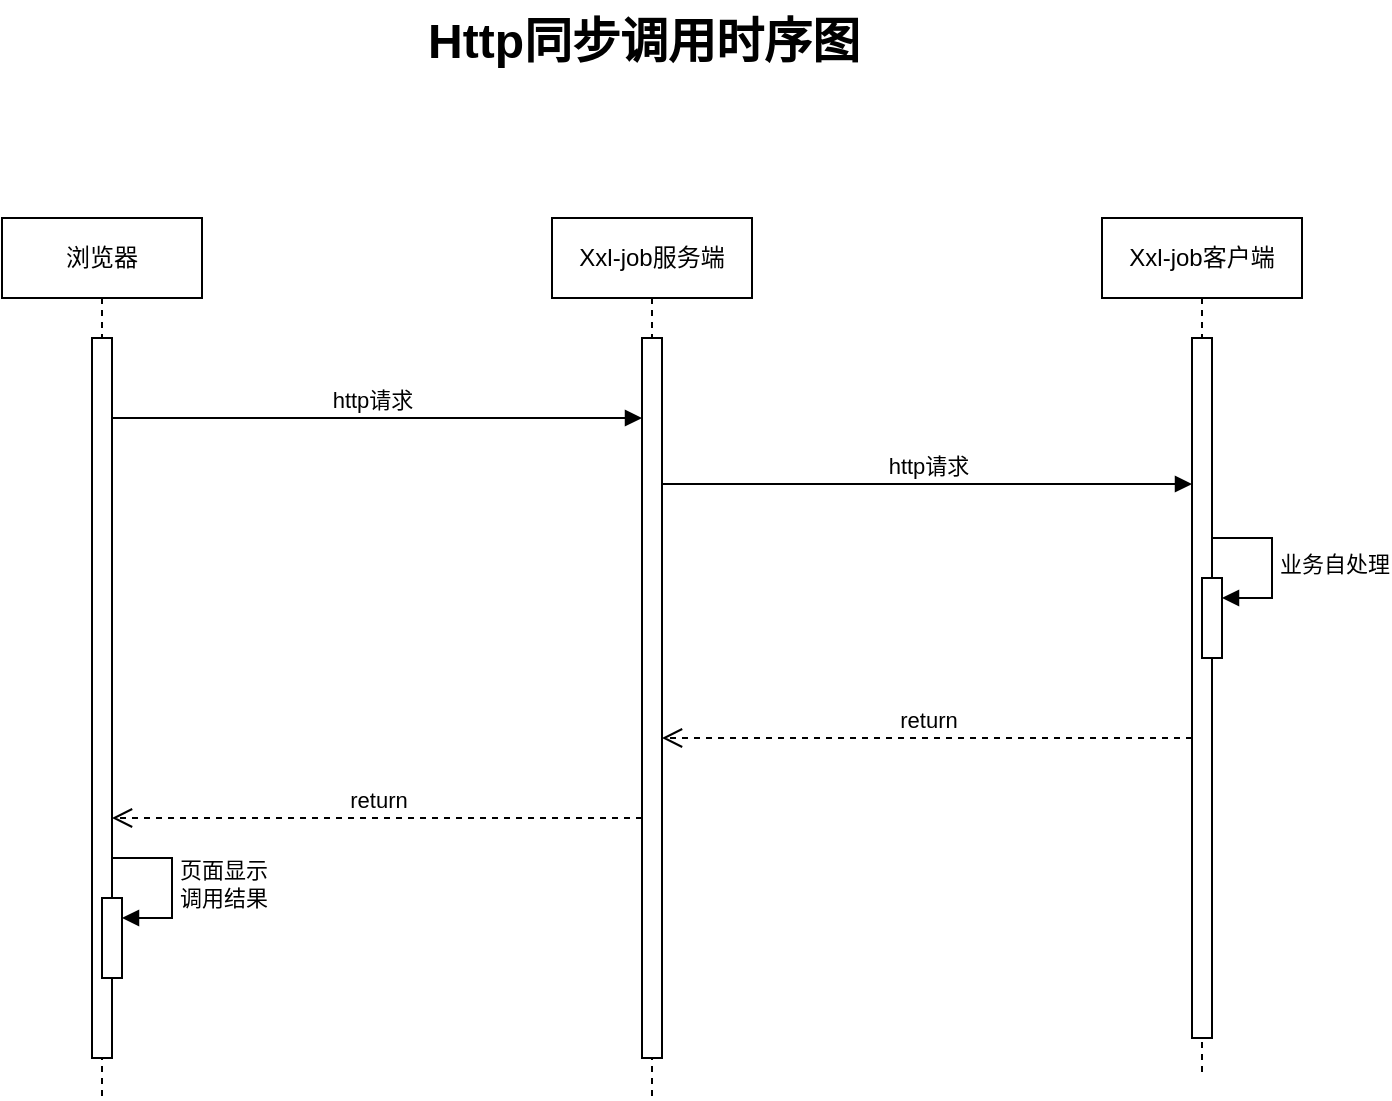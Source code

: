 <mxfile version="26.0.9" pages="2">
  <diagram name="http调用" id="JwSms51JBw6JhzrbPlSs">
    <mxGraphModel dx="2109" dy="999" grid="0" gridSize="10" guides="1" tooltips="1" connect="1" arrows="1" fold="1" page="0" pageScale="1" pageWidth="1169" pageHeight="827" math="0" shadow="0">
      <root>
        <mxCell id="0" />
        <mxCell id="1" parent="0" />
        <mxCell id="a6cnmKh8thnp6YNPeJpb-1" value="Xxl-job服务端" style="shape=umlLifeline;perimeter=lifelinePerimeter;whiteSpace=wrap;html=1;container=1;dropTarget=0;collapsible=0;recursiveResize=0;outlineConnect=0;portConstraint=eastwest;newEdgeStyle={&quot;curved&quot;:0,&quot;rounded&quot;:0};" parent="1" vertex="1">
          <mxGeometry x="260" y="200" width="100" height="440" as="geometry" />
        </mxCell>
        <mxCell id="a6cnmKh8thnp6YNPeJpb-3" value="" style="html=1;points=[[0,0,0,0,5],[0,1,0,0,-5],[1,0,0,0,5],[1,1,0,0,-5]];perimeter=orthogonalPerimeter;outlineConnect=0;targetShapes=umlLifeline;portConstraint=eastwest;newEdgeStyle={&quot;curved&quot;:0,&quot;rounded&quot;:0};" parent="a6cnmKh8thnp6YNPeJpb-1" vertex="1">
          <mxGeometry x="45" y="60" width="10" height="360" as="geometry" />
        </mxCell>
        <mxCell id="a6cnmKh8thnp6YNPeJpb-2" value="Xxl-job客户端" style="shape=umlLifeline;perimeter=lifelinePerimeter;whiteSpace=wrap;html=1;container=1;dropTarget=0;collapsible=0;recursiveResize=0;outlineConnect=0;portConstraint=eastwest;newEdgeStyle={&quot;curved&quot;:0,&quot;rounded&quot;:0};" parent="1" vertex="1">
          <mxGeometry x="535" y="200" width="100" height="430" as="geometry" />
        </mxCell>
        <mxCell id="a6cnmKh8thnp6YNPeJpb-4" value="" style="html=1;points=[[0,0,0,0,5],[0,1,0,0,-5],[1,0,0,0,5],[1,1,0,0,-5]];perimeter=orthogonalPerimeter;outlineConnect=0;targetShapes=umlLifeline;portConstraint=eastwest;newEdgeStyle={&quot;curved&quot;:0,&quot;rounded&quot;:0};" parent="a6cnmKh8thnp6YNPeJpb-2" vertex="1">
          <mxGeometry x="45" y="60" width="10" height="350" as="geometry" />
        </mxCell>
        <mxCell id="a6cnmKh8thnp6YNPeJpb-7" value="" style="html=1;points=[[0,0,0,0,5],[0,1,0,0,-5],[1,0,0,0,5],[1,1,0,0,-5]];perimeter=orthogonalPerimeter;outlineConnect=0;targetShapes=umlLifeline;portConstraint=eastwest;newEdgeStyle={&quot;curved&quot;:0,&quot;rounded&quot;:0};" parent="a6cnmKh8thnp6YNPeJpb-2" vertex="1">
          <mxGeometry x="50" y="180" width="10" height="40" as="geometry" />
        </mxCell>
        <mxCell id="a6cnmKh8thnp6YNPeJpb-8" value="业务自处理" style="html=1;align=left;spacingLeft=2;endArrow=block;rounded=0;edgeStyle=orthogonalEdgeStyle;curved=0;rounded=0;" parent="a6cnmKh8thnp6YNPeJpb-2" target="a6cnmKh8thnp6YNPeJpb-7" edge="1">
          <mxGeometry relative="1" as="geometry">
            <mxPoint x="55" y="160" as="sourcePoint" />
            <Array as="points">
              <mxPoint x="85" y="190" />
            </Array>
          </mxGeometry>
        </mxCell>
        <mxCell id="a6cnmKh8thnp6YNPeJpb-6" value="http请求" style="html=1;verticalAlign=bottom;endArrow=block;curved=0;rounded=0;" parent="1" edge="1">
          <mxGeometry width="80" relative="1" as="geometry">
            <mxPoint x="315" y="333" as="sourcePoint" />
            <mxPoint x="580" y="333" as="targetPoint" />
          </mxGeometry>
        </mxCell>
        <mxCell id="a6cnmKh8thnp6YNPeJpb-9" value="return" style="html=1;verticalAlign=bottom;endArrow=open;dashed=1;endSize=8;curved=0;rounded=0;" parent="1" target="a6cnmKh8thnp6YNPeJpb-3" edge="1">
          <mxGeometry relative="1" as="geometry">
            <mxPoint x="580" y="460" as="sourcePoint" />
            <mxPoint x="500" y="460" as="targetPoint" />
          </mxGeometry>
        </mxCell>
        <mxCell id="a6cnmKh8thnp6YNPeJpb-10" value="浏览器" style="shape=umlLifeline;perimeter=lifelinePerimeter;whiteSpace=wrap;html=1;container=1;dropTarget=0;collapsible=0;recursiveResize=0;outlineConnect=0;portConstraint=eastwest;newEdgeStyle={&quot;curved&quot;:0,&quot;rounded&quot;:0};" parent="1" vertex="1">
          <mxGeometry x="-15" y="200" width="100" height="440" as="geometry" />
        </mxCell>
        <mxCell id="a6cnmKh8thnp6YNPeJpb-11" value="" style="html=1;points=[[0,0,0,0,5],[0,1,0,0,-5],[1,0,0,0,5],[1,1,0,0,-5]];perimeter=orthogonalPerimeter;outlineConnect=0;targetShapes=umlLifeline;portConstraint=eastwest;newEdgeStyle={&quot;curved&quot;:0,&quot;rounded&quot;:0};" parent="a6cnmKh8thnp6YNPeJpb-10" vertex="1">
          <mxGeometry x="45" y="60" width="10" height="360" as="geometry" />
        </mxCell>
        <mxCell id="a6cnmKh8thnp6YNPeJpb-14" value="" style="html=1;points=[[0,0,0,0,5],[0,1,0,0,-5],[1,0,0,0,5],[1,1,0,0,-5]];perimeter=orthogonalPerimeter;outlineConnect=0;targetShapes=umlLifeline;portConstraint=eastwest;newEdgeStyle={&quot;curved&quot;:0,&quot;rounded&quot;:0};" parent="a6cnmKh8thnp6YNPeJpb-10" vertex="1">
          <mxGeometry x="50" y="340" width="10" height="40" as="geometry" />
        </mxCell>
        <mxCell id="a6cnmKh8thnp6YNPeJpb-15" value="页面显示&lt;div&gt;调用结果&lt;/div&gt;" style="html=1;align=left;spacingLeft=2;endArrow=block;rounded=0;edgeStyle=orthogonalEdgeStyle;curved=0;rounded=0;" parent="a6cnmKh8thnp6YNPeJpb-10" target="a6cnmKh8thnp6YNPeJpb-14" edge="1">
          <mxGeometry relative="1" as="geometry">
            <mxPoint x="55" y="320" as="sourcePoint" />
            <Array as="points">
              <mxPoint x="85" y="350" />
            </Array>
          </mxGeometry>
        </mxCell>
        <mxCell id="a6cnmKh8thnp6YNPeJpb-12" value="http请求" style="html=1;verticalAlign=bottom;endArrow=block;curved=0;rounded=0;" parent="1" edge="1">
          <mxGeometry x="-0.019" width="80" relative="1" as="geometry">
            <mxPoint x="40" y="300" as="sourcePoint" />
            <mxPoint x="305" y="300" as="targetPoint" />
            <mxPoint as="offset" />
          </mxGeometry>
        </mxCell>
        <mxCell id="a6cnmKh8thnp6YNPeJpb-13" value="return" style="html=1;verticalAlign=bottom;endArrow=open;dashed=1;endSize=8;curved=0;rounded=0;" parent="1" edge="1">
          <mxGeometry relative="1" as="geometry">
            <mxPoint x="305" y="500" as="sourcePoint" />
            <mxPoint x="40" y="500" as="targetPoint" />
          </mxGeometry>
        </mxCell>
        <mxCell id="a6cnmKh8thnp6YNPeJpb-17" value="&lt;h1 style=&quot;margin-top: 0px;&quot;&gt;Http同步调用时序图&lt;/h1&gt;" style="text;html=1;whiteSpace=wrap;overflow=hidden;rounded=0;" parent="1" vertex="1">
          <mxGeometry x="196" y="91" width="249" height="49" as="geometry" />
        </mxCell>
      </root>
    </mxGraphModel>
  </diagram>
  <diagram id="UJeHu2oiv_Xy-8FrHdC7" name="websocket异步调用解决方案">
    <mxGraphModel dx="2109" dy="999" grid="0" gridSize="10" guides="1" tooltips="1" connect="1" arrows="1" fold="1" page="0" pageScale="1" pageWidth="827" pageHeight="1169" math="0" shadow="0">
      <root>
        <mxCell id="0" />
        <mxCell id="1" parent="0" />
        <mxCell id="hM-KF7DjLDZGf7_sjo9n-1" value="Xxl-job服务端" style="shape=umlLifeline;perimeter=lifelinePerimeter;whiteSpace=wrap;html=1;container=1;dropTarget=0;collapsible=0;recursiveResize=0;outlineConnect=0;portConstraint=eastwest;newEdgeStyle={&quot;curved&quot;:0,&quot;rounded&quot;:0};" vertex="1" parent="1">
          <mxGeometry x="260" y="200" width="100" height="538" as="geometry" />
        </mxCell>
        <mxCell id="hM-KF7DjLDZGf7_sjo9n-2" value="" style="html=1;points=[[0,0,0,0,5],[0,1,0,0,-5],[1,0,0,0,5],[1,1,0,0,-5]];perimeter=orthogonalPerimeter;outlineConnect=0;targetShapes=umlLifeline;portConstraint=eastwest;newEdgeStyle={&quot;curved&quot;:0,&quot;rounded&quot;:0};" vertex="1" parent="hM-KF7DjLDZGf7_sjo9n-1">
          <mxGeometry x="45" y="60" width="10" height="478" as="geometry" />
        </mxCell>
        <mxCell id="DZu3tff278KQdAO8AO1a-3" value="" style="html=1;points=[[0,0,0,0,5],[0,1,0,0,-5],[1,0,0,0,5],[1,1,0,0,-5]];perimeter=orthogonalPerimeter;outlineConnect=0;targetShapes=umlLifeline;portConstraint=eastwest;newEdgeStyle={&quot;curved&quot;:0,&quot;rounded&quot;:0};" vertex="1" parent="hM-KF7DjLDZGf7_sjo9n-1">
          <mxGeometry x="50" y="173" width="10" height="40" as="geometry" />
        </mxCell>
        <mxCell id="DZu3tff278KQdAO8AO1a-4" value="在BlockingQueue&lt;div&gt;上阻塞等待消息回调&lt;/div&gt;" style="html=1;align=left;spacingLeft=2;endArrow=block;rounded=0;edgeStyle=orthogonalEdgeStyle;curved=0;rounded=0;" edge="1" parent="hM-KF7DjLDZGf7_sjo9n-1">
          <mxGeometry relative="1" as="geometry">
            <mxPoint x="55" y="155" as="sourcePoint" />
            <Array as="points">
              <mxPoint x="85" y="185" />
            </Array>
            <mxPoint x="60" y="185" as="targetPoint" />
          </mxGeometry>
        </mxCell>
        <mxCell id="DZu3tff278KQdAO8AO1a-5" value="" style="html=1;points=[[0,0,0,0,5],[0,1,0,0,-5],[1,0,0,0,5],[1,1,0,0,-5]];perimeter=orthogonalPerimeter;outlineConnect=0;targetShapes=umlLifeline;portConstraint=eastwest;newEdgeStyle={&quot;curved&quot;:0,&quot;rounded&quot;:0};" vertex="1" parent="hM-KF7DjLDZGf7_sjo9n-1">
          <mxGeometry x="50" y="295" width="10" height="40" as="geometry" />
        </mxCell>
        <mxCell id="DZu3tff278KQdAO8AO1a-6" value="发送消息到BlockingQueu" style="html=1;align=left;spacingLeft=2;endArrow=block;rounded=0;edgeStyle=orthogonalEdgeStyle;curved=0;rounded=0;" edge="1" target="DZu3tff278KQdAO8AO1a-5" parent="hM-KF7DjLDZGf7_sjo9n-1">
          <mxGeometry relative="1" as="geometry">
            <mxPoint x="55" y="275" as="sourcePoint" />
            <Array as="points">
              <mxPoint x="85" y="305" />
            </Array>
          </mxGeometry>
        </mxCell>
        <mxCell id="DZu3tff278KQdAO8AO1a-7" value="" style="html=1;points=[[0,0,0,0,5],[0,1,0,0,-5],[1,0,0,0,5],[1,1,0,0,-5]];perimeter=orthogonalPerimeter;outlineConnect=0;targetShapes=umlLifeline;portConstraint=eastwest;newEdgeStyle={&quot;curved&quot;:0,&quot;rounded&quot;:0};" vertex="1" parent="hM-KF7DjLDZGf7_sjo9n-1">
          <mxGeometry x="50" y="368" width="10" height="40" as="geometry" />
        </mxCell>
        <mxCell id="DZu3tff278KQdAO8AO1a-8" value="BlockingQueue接收消息，&lt;div&gt;获取到返回值&lt;/div&gt;" style="html=1;align=left;spacingLeft=2;endArrow=block;rounded=0;edgeStyle=orthogonalEdgeStyle;curved=0;rounded=0;" edge="1" target="DZu3tff278KQdAO8AO1a-7" parent="hM-KF7DjLDZGf7_sjo9n-1">
          <mxGeometry relative="1" as="geometry">
            <mxPoint x="55" y="348" as="sourcePoint" />
            <Array as="points">
              <mxPoint x="85" y="378" />
            </Array>
          </mxGeometry>
        </mxCell>
        <mxCell id="hM-KF7DjLDZGf7_sjo9n-3" value="Xxl-job客户端" style="shape=umlLifeline;perimeter=lifelinePerimeter;whiteSpace=wrap;html=1;container=1;dropTarget=0;collapsible=0;recursiveResize=0;outlineConnect=0;portConstraint=eastwest;newEdgeStyle={&quot;curved&quot;:0,&quot;rounded&quot;:0};" vertex="1" parent="1">
          <mxGeometry x="535" y="200" width="100" height="532" as="geometry" />
        </mxCell>
        <mxCell id="hM-KF7DjLDZGf7_sjo9n-4" value="" style="html=1;points=[[0,0,0,0,5],[0,1,0,0,-5],[1,0,0,0,5],[1,1,0,0,-5]];perimeter=orthogonalPerimeter;outlineConnect=0;targetShapes=umlLifeline;portConstraint=eastwest;newEdgeStyle={&quot;curved&quot;:0,&quot;rounded&quot;:0};" vertex="1" parent="hM-KF7DjLDZGf7_sjo9n-3">
          <mxGeometry x="45" y="60" width="10" height="472" as="geometry" />
        </mxCell>
        <mxCell id="hM-KF7DjLDZGf7_sjo9n-5" value="" style="html=1;points=[[0,0,0,0,5],[0,1,0,0,-5],[1,0,0,0,5],[1,1,0,0,-5]];perimeter=orthogonalPerimeter;outlineConnect=0;targetShapes=umlLifeline;portConstraint=eastwest;newEdgeStyle={&quot;curved&quot;:0,&quot;rounded&quot;:0};" vertex="1" parent="hM-KF7DjLDZGf7_sjo9n-3">
          <mxGeometry x="50" y="180" width="10" height="40" as="geometry" />
        </mxCell>
        <mxCell id="hM-KF7DjLDZGf7_sjo9n-6" value="业务自处理" style="html=1;align=left;spacingLeft=2;endArrow=block;rounded=0;edgeStyle=orthogonalEdgeStyle;curved=0;rounded=0;" edge="1" parent="hM-KF7DjLDZGf7_sjo9n-3" target="hM-KF7DjLDZGf7_sjo9n-5">
          <mxGeometry relative="1" as="geometry">
            <mxPoint x="55" y="160" as="sourcePoint" />
            <Array as="points">
              <mxPoint x="85" y="190" />
            </Array>
          </mxGeometry>
        </mxCell>
        <mxCell id="hM-KF7DjLDZGf7_sjo9n-7" value="wbsocket请求" style="html=1;verticalAlign=bottom;endArrow=block;curved=0;rounded=0;" edge="1" parent="1">
          <mxGeometry width="80" relative="1" as="geometry">
            <mxPoint x="315" y="333" as="sourcePoint" />
            <mxPoint x="580" y="333" as="targetPoint" />
          </mxGeometry>
        </mxCell>
        <mxCell id="hM-KF7DjLDZGf7_sjo9n-8" value="websocket回调执行结果" style="html=1;verticalAlign=bottom;endArrow=open;dashed=1;endSize=8;curved=0;rounded=0;" edge="1" parent="1" target="hM-KF7DjLDZGf7_sjo9n-2">
          <mxGeometry relative="1" as="geometry">
            <mxPoint x="580" y="460" as="sourcePoint" />
            <mxPoint x="500" y="460" as="targetPoint" />
          </mxGeometry>
        </mxCell>
        <mxCell id="hM-KF7DjLDZGf7_sjo9n-9" value="浏览器" style="shape=umlLifeline;perimeter=lifelinePerimeter;whiteSpace=wrap;html=1;container=1;dropTarget=0;collapsible=0;recursiveResize=0;outlineConnect=0;portConstraint=eastwest;newEdgeStyle={&quot;curved&quot;:0,&quot;rounded&quot;:0};" vertex="1" parent="1">
          <mxGeometry x="-15" y="200" width="100" height="548" as="geometry" />
        </mxCell>
        <mxCell id="hM-KF7DjLDZGf7_sjo9n-10" value="" style="html=1;points=[[0,0,0,0,5],[0,1,0,0,-5],[1,0,0,0,5],[1,1,0,0,-5]];perimeter=orthogonalPerimeter;outlineConnect=0;targetShapes=umlLifeline;portConstraint=eastwest;newEdgeStyle={&quot;curved&quot;:0,&quot;rounded&quot;:0};" vertex="1" parent="hM-KF7DjLDZGf7_sjo9n-9">
          <mxGeometry x="45" y="60" width="10" height="488" as="geometry" />
        </mxCell>
        <mxCell id="hM-KF7DjLDZGf7_sjo9n-11" value="" style="html=1;points=[[0,0,0,0,5],[0,1,0,0,-5],[1,0,0,0,5],[1,1,0,0,-5]];perimeter=orthogonalPerimeter;outlineConnect=0;targetShapes=umlLifeline;portConstraint=eastwest;newEdgeStyle={&quot;curved&quot;:0,&quot;rounded&quot;:0};" vertex="1" parent="hM-KF7DjLDZGf7_sjo9n-9">
          <mxGeometry x="50" y="475" width="10" height="40" as="geometry" />
        </mxCell>
        <mxCell id="hM-KF7DjLDZGf7_sjo9n-12" value="页面显示&lt;div&gt;调用结果&lt;/div&gt;" style="html=1;align=left;spacingLeft=2;endArrow=block;rounded=0;edgeStyle=orthogonalEdgeStyle;curved=0;rounded=0;" edge="1" parent="hM-KF7DjLDZGf7_sjo9n-9" target="hM-KF7DjLDZGf7_sjo9n-11">
          <mxGeometry relative="1" as="geometry">
            <mxPoint x="55" y="455" as="sourcePoint" />
            <Array as="points">
              <mxPoint x="85" y="485" />
            </Array>
          </mxGeometry>
        </mxCell>
        <mxCell id="hM-KF7DjLDZGf7_sjo9n-13" value="http请求" style="html=1;verticalAlign=bottom;endArrow=block;curved=0;rounded=0;" edge="1" parent="1">
          <mxGeometry x="-0.019" width="80" relative="1" as="geometry">
            <mxPoint x="40" y="300" as="sourcePoint" />
            <mxPoint x="305" y="300" as="targetPoint" />
            <mxPoint as="offset" />
          </mxGeometry>
        </mxCell>
        <mxCell id="hM-KF7DjLDZGf7_sjo9n-14" value="return" style="html=1;verticalAlign=bottom;endArrow=open;dashed=1;endSize=8;curved=0;rounded=0;" edge="1" parent="1">
          <mxGeometry relative="1" as="geometry">
            <mxPoint x="305" y="631" as="sourcePoint" />
            <mxPoint x="40" y="631" as="targetPoint" />
          </mxGeometry>
        </mxCell>
        <mxCell id="hM-KF7DjLDZGf7_sjo9n-15" value="&lt;h1 style=&quot;margin-top: 0px;&quot;&gt;Websocket异步调用时序图&lt;/h1&gt;" style="text;html=1;whiteSpace=wrap;overflow=hidden;rounded=0;" vertex="1" parent="1">
          <mxGeometry x="156.5" y="84" width="307" height="49" as="geometry" />
        </mxCell>
      </root>
    </mxGraphModel>
  </diagram>
</mxfile>
